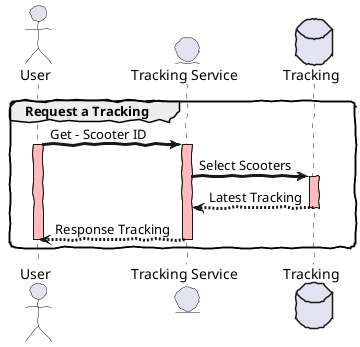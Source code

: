 @startuml

skinparam handwritten true
skinparam roundcorner 10
skinparam sequenceArrowThickness 3

actor "User"
entity "Tracking Service"
database "Tracking"

group Request a Tracking

'user 
"User" -> "Tracking Service" : Get - Scooter ID

activate "User" #FFBBBB
activate "Tracking Service" #FFBBBB


'check Tracking
"Tracking Service" -> "Tracking": Select Scooters

activate "Tracking" #FFBBBB

"Tracking" --> "Tracking Service": Latest Tracking

deactivate "Tracking"

'Finish
"Tracking Service" --> "User": Response Tracking
deactivate "Tracking Service"
deactivate "User"

end

@enduml